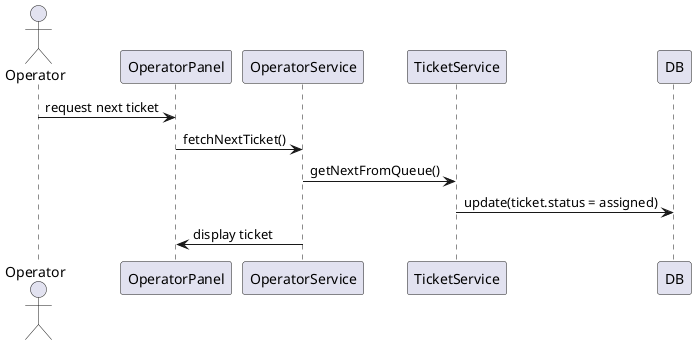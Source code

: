 @startuml assignTicket
actor Operator
participant OperatorPanel
participant OperatorService
participant TicketService
participant DB


Operator -> OperatorPanel: request next ticket
OperatorPanel -> OperatorService: fetchNextTicket()
OperatorService -> TicketService: getNextFromQueue()
TicketService -> DB: update(ticket.status = assigned)
OperatorService -> OperatorPanel: display ticket
@enduml